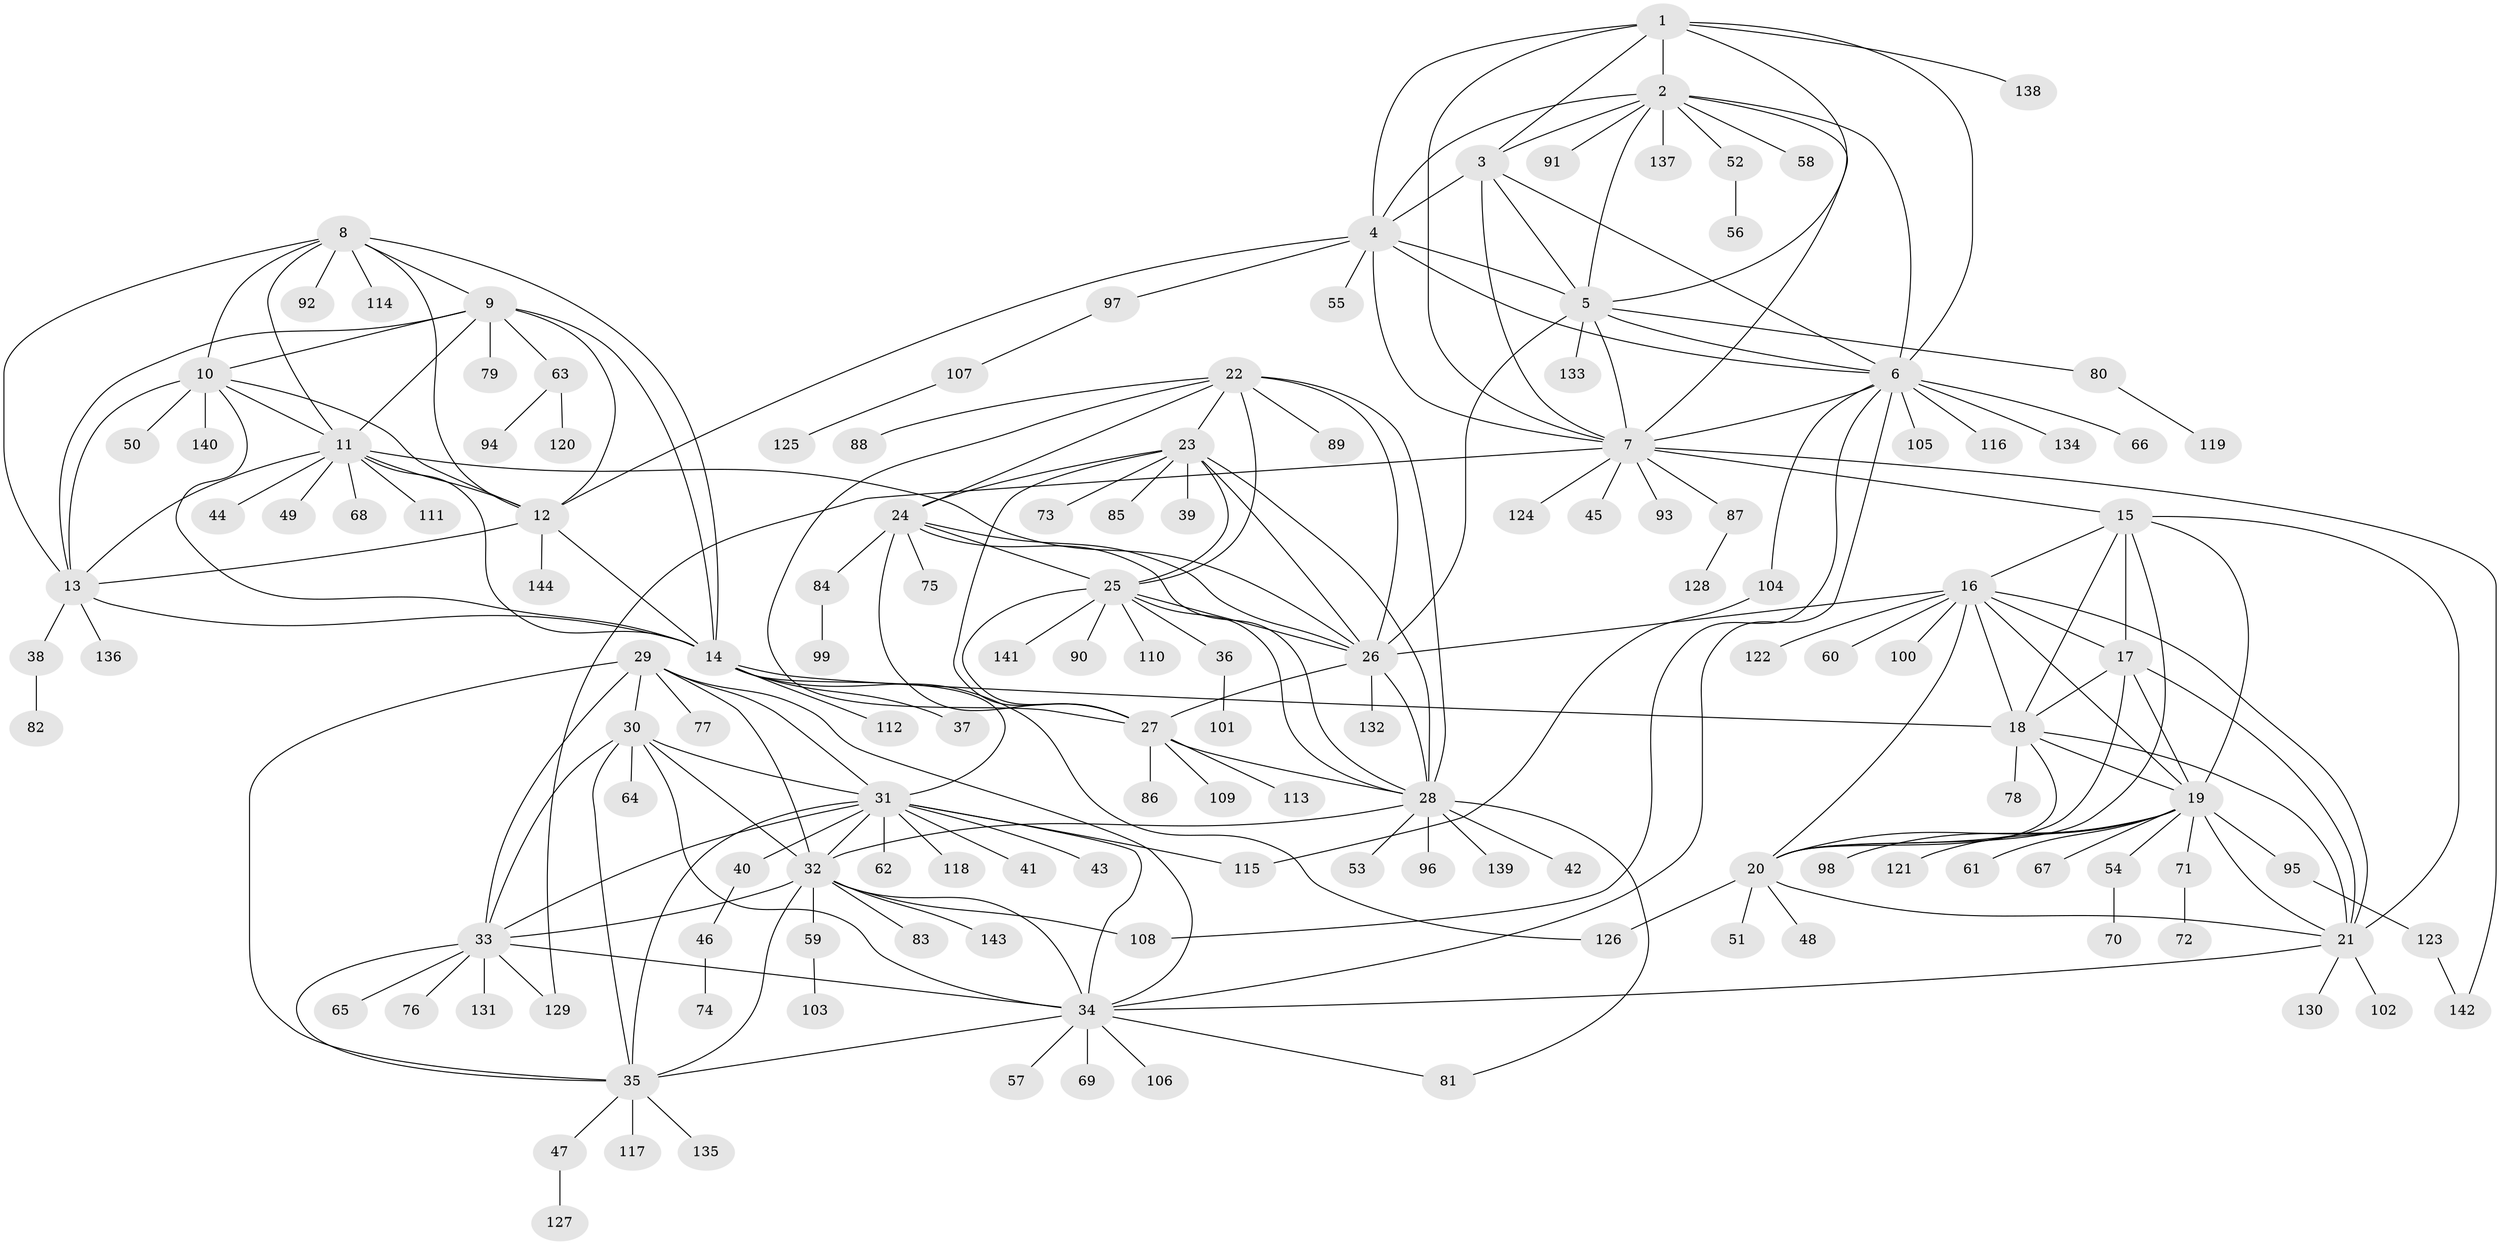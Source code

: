 // coarse degree distribution, {10: 0.008695652173913044, 5: 0.05217391304347826, 7: 0.034782608695652174, 11: 0.02608695652173913, 16: 0.008695652173913044, 8: 0.02608695652173913, 12: 0.02608695652173913, 9: 0.008695652173913044, 13: 0.008695652173913044, 4: 0.008695652173913044, 14: 0.008695652173913044, 1: 0.6521739130434783, 2: 0.13043478260869565}
// Generated by graph-tools (version 1.1) at 2025/42/03/06/25 10:42:07]
// undirected, 144 vertices, 230 edges
graph export_dot {
graph [start="1"]
  node [color=gray90,style=filled];
  1;
  2;
  3;
  4;
  5;
  6;
  7;
  8;
  9;
  10;
  11;
  12;
  13;
  14;
  15;
  16;
  17;
  18;
  19;
  20;
  21;
  22;
  23;
  24;
  25;
  26;
  27;
  28;
  29;
  30;
  31;
  32;
  33;
  34;
  35;
  36;
  37;
  38;
  39;
  40;
  41;
  42;
  43;
  44;
  45;
  46;
  47;
  48;
  49;
  50;
  51;
  52;
  53;
  54;
  55;
  56;
  57;
  58;
  59;
  60;
  61;
  62;
  63;
  64;
  65;
  66;
  67;
  68;
  69;
  70;
  71;
  72;
  73;
  74;
  75;
  76;
  77;
  78;
  79;
  80;
  81;
  82;
  83;
  84;
  85;
  86;
  87;
  88;
  89;
  90;
  91;
  92;
  93;
  94;
  95;
  96;
  97;
  98;
  99;
  100;
  101;
  102;
  103;
  104;
  105;
  106;
  107;
  108;
  109;
  110;
  111;
  112;
  113;
  114;
  115;
  116;
  117;
  118;
  119;
  120;
  121;
  122;
  123;
  124;
  125;
  126;
  127;
  128;
  129;
  130;
  131;
  132;
  133;
  134;
  135;
  136;
  137;
  138;
  139;
  140;
  141;
  142;
  143;
  144;
  1 -- 2;
  1 -- 3;
  1 -- 4;
  1 -- 5;
  1 -- 6;
  1 -- 7;
  1 -- 138;
  2 -- 3;
  2 -- 4;
  2 -- 5;
  2 -- 6;
  2 -- 7;
  2 -- 52;
  2 -- 58;
  2 -- 91;
  2 -- 137;
  3 -- 4;
  3 -- 5;
  3 -- 6;
  3 -- 7;
  4 -- 5;
  4 -- 6;
  4 -- 7;
  4 -- 12;
  4 -- 55;
  4 -- 97;
  5 -- 6;
  5 -- 7;
  5 -- 26;
  5 -- 80;
  5 -- 133;
  6 -- 7;
  6 -- 34;
  6 -- 66;
  6 -- 104;
  6 -- 105;
  6 -- 108;
  6 -- 116;
  6 -- 134;
  7 -- 15;
  7 -- 45;
  7 -- 87;
  7 -- 93;
  7 -- 124;
  7 -- 129;
  7 -- 142;
  8 -- 9;
  8 -- 10;
  8 -- 11;
  8 -- 12;
  8 -- 13;
  8 -- 14;
  8 -- 92;
  8 -- 114;
  9 -- 10;
  9 -- 11;
  9 -- 12;
  9 -- 13;
  9 -- 14;
  9 -- 63;
  9 -- 79;
  10 -- 11;
  10 -- 12;
  10 -- 13;
  10 -- 14;
  10 -- 50;
  10 -- 140;
  11 -- 12;
  11 -- 13;
  11 -- 14;
  11 -- 26;
  11 -- 44;
  11 -- 49;
  11 -- 68;
  11 -- 111;
  12 -- 13;
  12 -- 14;
  12 -- 144;
  13 -- 14;
  13 -- 38;
  13 -- 136;
  14 -- 18;
  14 -- 31;
  14 -- 37;
  14 -- 112;
  14 -- 126;
  15 -- 16;
  15 -- 17;
  15 -- 18;
  15 -- 19;
  15 -- 20;
  15 -- 21;
  16 -- 17;
  16 -- 18;
  16 -- 19;
  16 -- 20;
  16 -- 21;
  16 -- 26;
  16 -- 60;
  16 -- 100;
  16 -- 122;
  17 -- 18;
  17 -- 19;
  17 -- 20;
  17 -- 21;
  18 -- 19;
  18 -- 20;
  18 -- 21;
  18 -- 78;
  19 -- 20;
  19 -- 21;
  19 -- 54;
  19 -- 61;
  19 -- 67;
  19 -- 71;
  19 -- 95;
  19 -- 98;
  19 -- 121;
  20 -- 21;
  20 -- 48;
  20 -- 51;
  20 -- 126;
  21 -- 34;
  21 -- 102;
  21 -- 130;
  22 -- 23;
  22 -- 24;
  22 -- 25;
  22 -- 26;
  22 -- 27;
  22 -- 28;
  22 -- 88;
  22 -- 89;
  23 -- 24;
  23 -- 25;
  23 -- 26;
  23 -- 27;
  23 -- 28;
  23 -- 39;
  23 -- 73;
  23 -- 85;
  24 -- 25;
  24 -- 26;
  24 -- 27;
  24 -- 28;
  24 -- 75;
  24 -- 84;
  25 -- 26;
  25 -- 27;
  25 -- 28;
  25 -- 36;
  25 -- 90;
  25 -- 110;
  25 -- 141;
  26 -- 27;
  26 -- 28;
  26 -- 132;
  27 -- 28;
  27 -- 86;
  27 -- 109;
  27 -- 113;
  28 -- 32;
  28 -- 42;
  28 -- 53;
  28 -- 81;
  28 -- 96;
  28 -- 139;
  29 -- 30;
  29 -- 31;
  29 -- 32;
  29 -- 33;
  29 -- 34;
  29 -- 35;
  29 -- 77;
  30 -- 31;
  30 -- 32;
  30 -- 33;
  30 -- 34;
  30 -- 35;
  30 -- 64;
  31 -- 32;
  31 -- 33;
  31 -- 34;
  31 -- 35;
  31 -- 40;
  31 -- 41;
  31 -- 43;
  31 -- 62;
  31 -- 115;
  31 -- 118;
  32 -- 33;
  32 -- 34;
  32 -- 35;
  32 -- 59;
  32 -- 83;
  32 -- 108;
  32 -- 143;
  33 -- 34;
  33 -- 35;
  33 -- 65;
  33 -- 76;
  33 -- 129;
  33 -- 131;
  34 -- 35;
  34 -- 57;
  34 -- 69;
  34 -- 81;
  34 -- 106;
  35 -- 47;
  35 -- 117;
  35 -- 135;
  36 -- 101;
  38 -- 82;
  40 -- 46;
  46 -- 74;
  47 -- 127;
  52 -- 56;
  54 -- 70;
  59 -- 103;
  63 -- 94;
  63 -- 120;
  71 -- 72;
  80 -- 119;
  84 -- 99;
  87 -- 128;
  95 -- 123;
  97 -- 107;
  104 -- 115;
  107 -- 125;
  123 -- 142;
}
